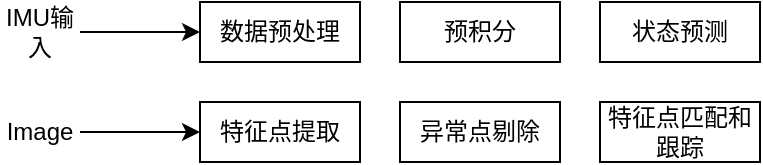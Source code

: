 <mxfile version="12.0.1" type="github" pages="1"><diagram id="OxQTrahMrB2GH5-Q9dFH" name="Page-1"><mxGraphModel dx="786" dy="459" grid="1" gridSize="10" guides="1" tooltips="1" connect="1" arrows="1" fold="1" page="1" pageScale="1" pageWidth="827" pageHeight="1169" math="0" shadow="0"><root><mxCell id="0"/><mxCell id="1" parent="0"/><mxCell id="t_whV1-n5gPHDebhZ_eX-1" value="数据预处理" style="rounded=0;whiteSpace=wrap;html=1;" vertex="1" parent="1"><mxGeometry x="110" y="160" width="80" height="30" as="geometry"/></mxCell><mxCell id="t_whV1-n5gPHDebhZ_eX-2" value="预积分" style="rounded=0;whiteSpace=wrap;html=1;" vertex="1" parent="1"><mxGeometry x="210" y="160" width="80" height="30" as="geometry"/></mxCell><mxCell id="t_whV1-n5gPHDebhZ_eX-8" style="edgeStyle=orthogonalEdgeStyle;rounded=0;orthogonalLoop=1;jettySize=auto;html=1;exitX=1;exitY=0.5;exitDx=0;exitDy=0;entryX=0;entryY=0.5;entryDx=0;entryDy=0;" edge="1" parent="1" source="t_whV1-n5gPHDebhZ_eX-4" target="t_whV1-n5gPHDebhZ_eX-1"><mxGeometry relative="1" as="geometry"/></mxCell><mxCell id="t_whV1-n5gPHDebhZ_eX-4" value="IMU输入" style="text;html=1;strokeColor=none;fillColor=none;align=center;verticalAlign=middle;whiteSpace=wrap;rounded=0;" vertex="1" parent="1"><mxGeometry x="10" y="165" width="40" height="20" as="geometry"/></mxCell><mxCell id="t_whV1-n5gPHDebhZ_eX-9" value="状态预测" style="rounded=0;whiteSpace=wrap;html=1;" vertex="1" parent="1"><mxGeometry x="310" y="160" width="80" height="30" as="geometry"/></mxCell><mxCell id="t_whV1-n5gPHDebhZ_eX-10" value="特征点提取" style="rounded=0;whiteSpace=wrap;html=1;" vertex="1" parent="1"><mxGeometry x="110" y="210" width="80" height="30" as="geometry"/></mxCell><mxCell id="t_whV1-n5gPHDebhZ_eX-11" value="异常点剔除" style="rounded=0;whiteSpace=wrap;html=1;" vertex="1" parent="1"><mxGeometry x="210" y="210" width="80" height="30" as="geometry"/></mxCell><mxCell id="t_whV1-n5gPHDebhZ_eX-12" style="edgeStyle=orthogonalEdgeStyle;rounded=0;orthogonalLoop=1;jettySize=auto;html=1;exitX=1;exitY=0.5;exitDx=0;exitDy=0;entryX=0;entryY=0.5;entryDx=0;entryDy=0;" edge="1" source="t_whV1-n5gPHDebhZ_eX-13" target="t_whV1-n5gPHDebhZ_eX-10" parent="1"><mxGeometry relative="1" as="geometry"/></mxCell><mxCell id="t_whV1-n5gPHDebhZ_eX-13" value="Image" style="text;html=1;strokeColor=none;fillColor=none;align=center;verticalAlign=middle;whiteSpace=wrap;rounded=0;" vertex="1" parent="1"><mxGeometry x="10" y="215" width="40" height="20" as="geometry"/></mxCell><mxCell id="t_whV1-n5gPHDebhZ_eX-14" value="特征点匹配和跟踪" style="rounded=0;whiteSpace=wrap;html=1;" vertex="1" parent="1"><mxGeometry x="310" y="210" width="80" height="30" as="geometry"/></mxCell></root></mxGraphModel></diagram></mxfile>